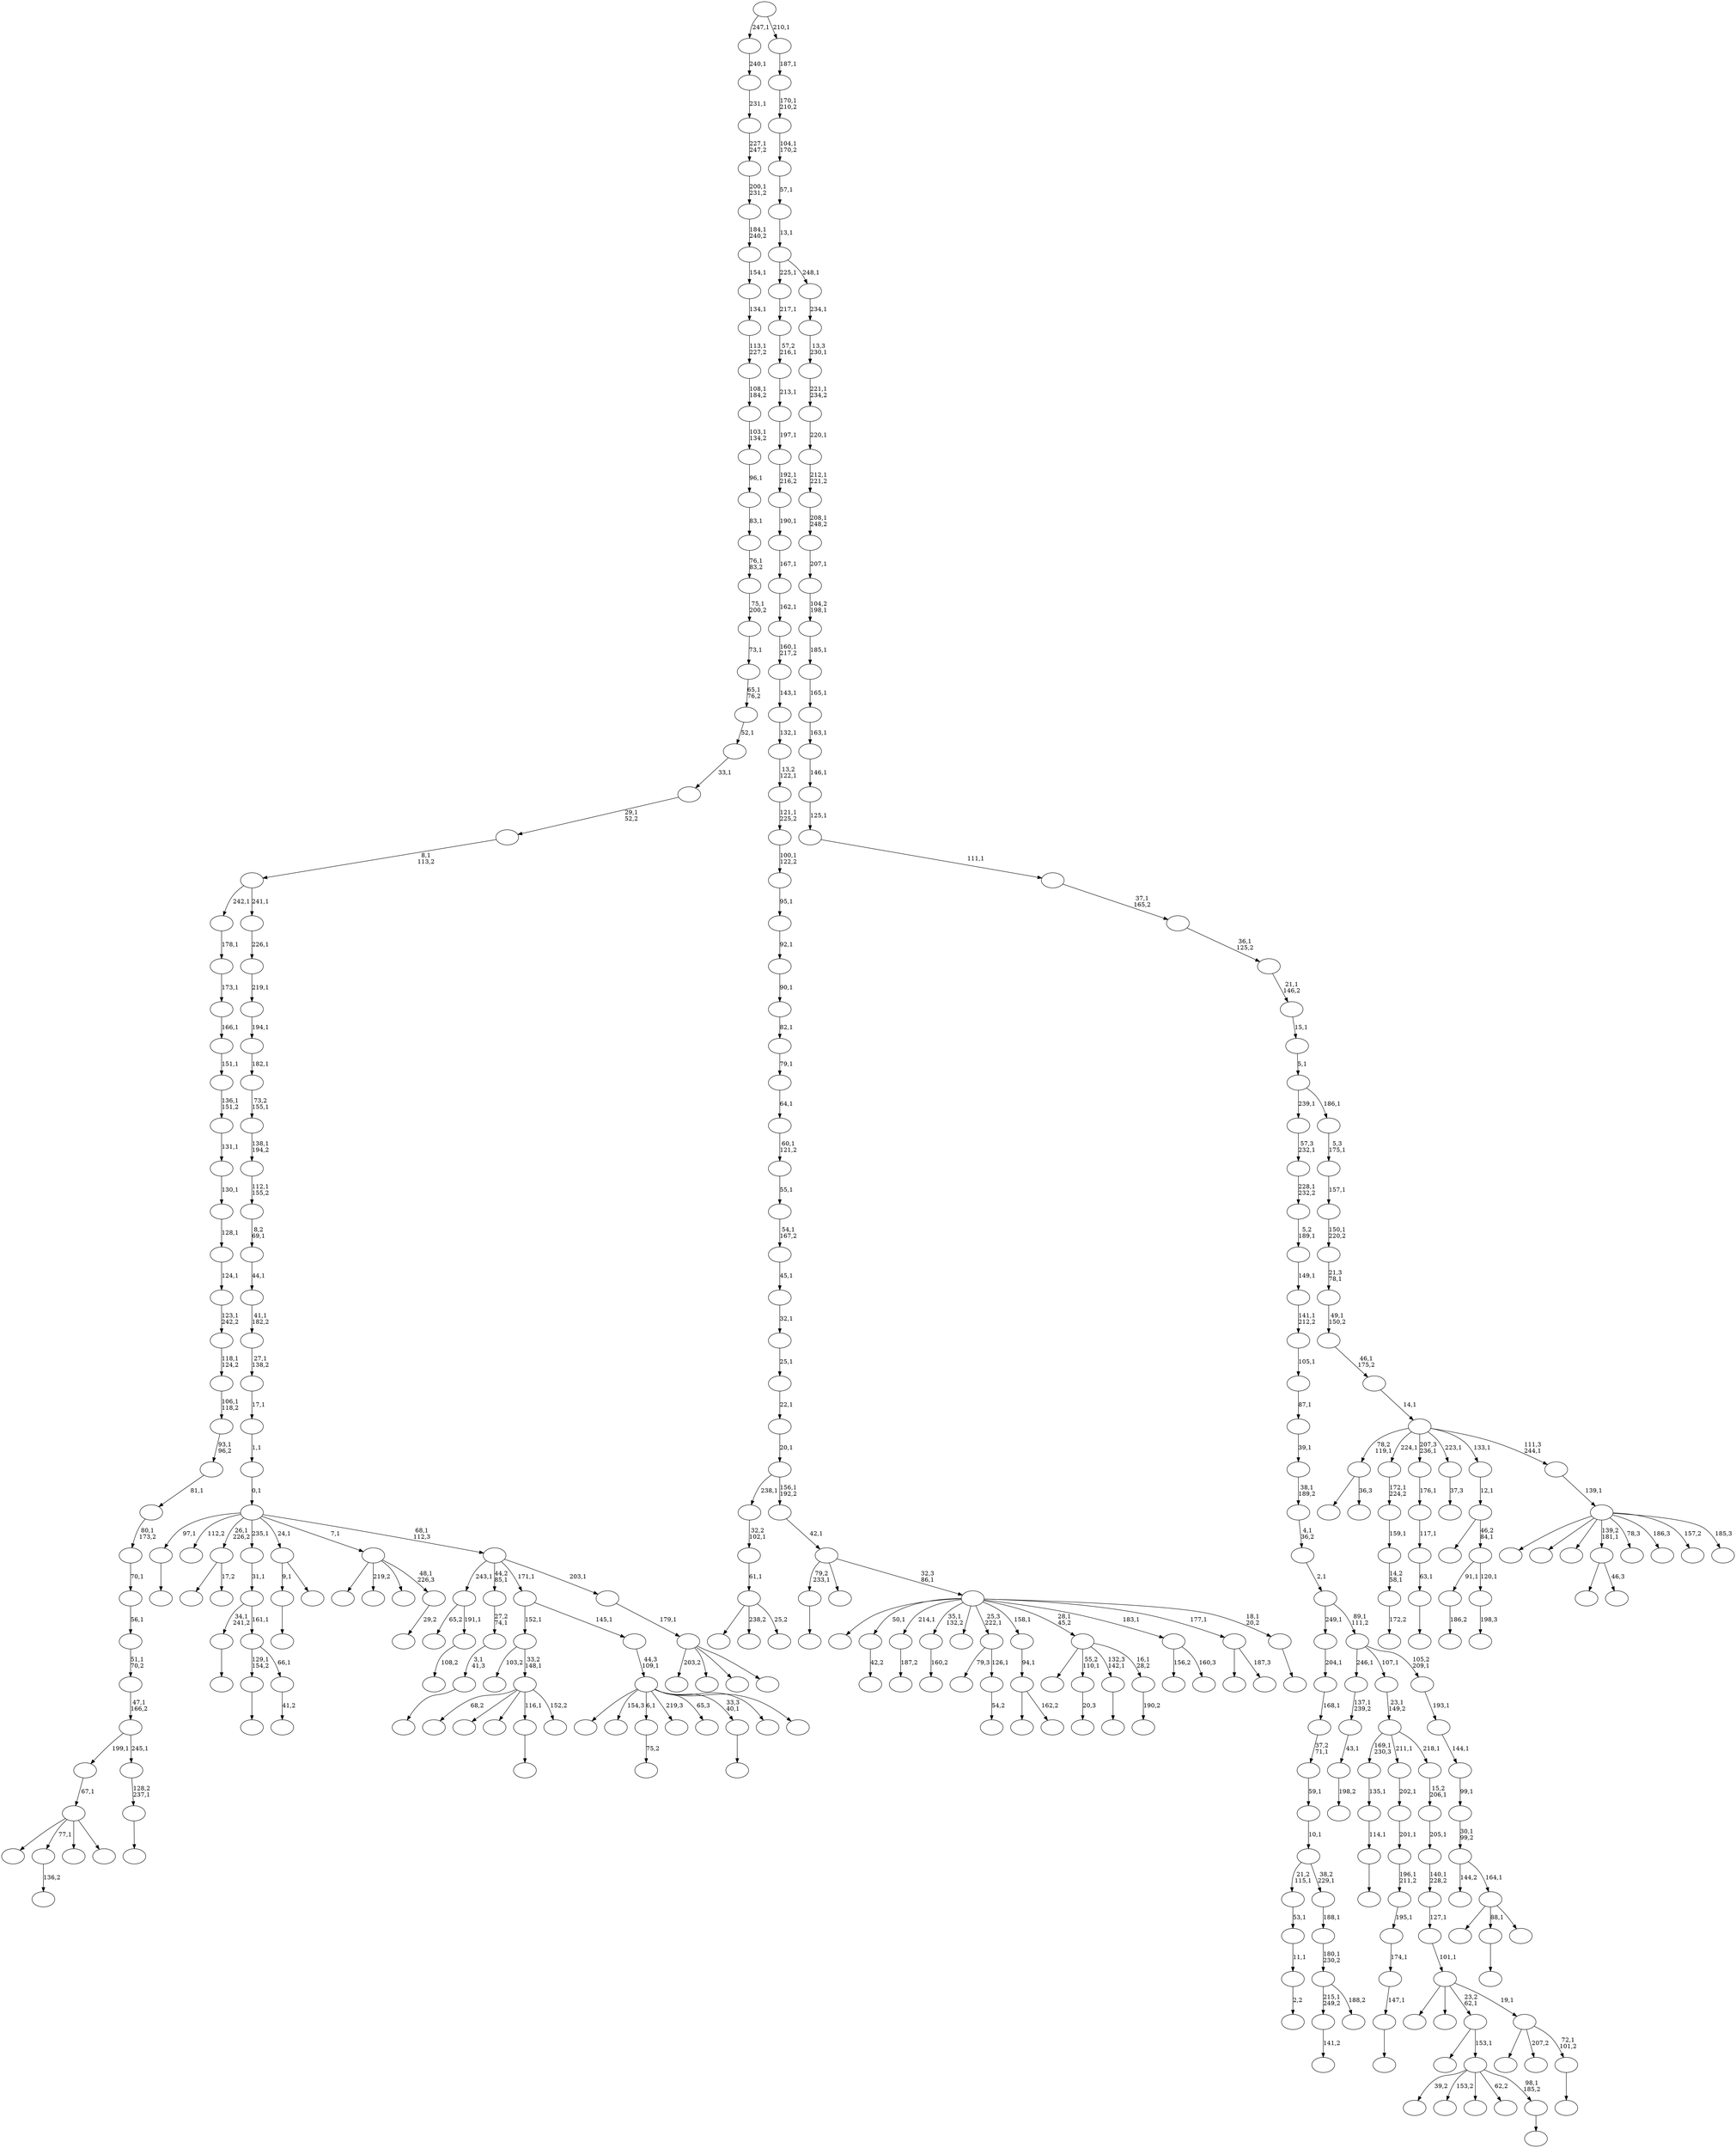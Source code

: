 digraph T {
	350 [label=""]
	349 [label=""]
	348 [label=""]
	347 [label=""]
	346 [label=""]
	345 [label=""]
	344 [label=""]
	343 [label=""]
	342 [label=""]
	341 [label=""]
	340 [label=""]
	339 [label=""]
	338 [label=""]
	337 [label=""]
	336 [label=""]
	335 [label=""]
	334 [label=""]
	333 [label=""]
	332 [label=""]
	331 [label=""]
	330 [label=""]
	329 [label=""]
	328 [label=""]
	327 [label=""]
	326 [label=""]
	325 [label=""]
	324 [label=""]
	323 [label=""]
	322 [label=""]
	321 [label=""]
	320 [label=""]
	319 [label=""]
	318 [label=""]
	317 [label=""]
	316 [label=""]
	315 [label=""]
	314 [label=""]
	313 [label=""]
	312 [label=""]
	311 [label=""]
	310 [label=""]
	309 [label=""]
	308 [label=""]
	307 [label=""]
	306 [label=""]
	305 [label=""]
	304 [label=""]
	303 [label=""]
	302 [label=""]
	301 [label=""]
	300 [label=""]
	299 [label=""]
	298 [label=""]
	297 [label=""]
	296 [label=""]
	295 [label=""]
	294 [label=""]
	293 [label=""]
	292 [label=""]
	291 [label=""]
	290 [label=""]
	289 [label=""]
	288 [label=""]
	287 [label=""]
	286 [label=""]
	285 [label=""]
	284 [label=""]
	283 [label=""]
	282 [label=""]
	281 [label=""]
	280 [label=""]
	279 [label=""]
	278 [label=""]
	277 [label=""]
	276 [label=""]
	275 [label=""]
	274 [label=""]
	273 [label=""]
	272 [label=""]
	271 [label=""]
	270 [label=""]
	269 [label=""]
	268 [label=""]
	267 [label=""]
	266 [label=""]
	265 [label=""]
	264 [label=""]
	263 [label=""]
	262 [label=""]
	261 [label=""]
	260 [label=""]
	259 [label=""]
	258 [label=""]
	257 [label=""]
	256 [label=""]
	255 [label=""]
	254 [label=""]
	253 [label=""]
	252 [label=""]
	251 [label=""]
	250 [label=""]
	249 [label=""]
	248 [label=""]
	247 [label=""]
	246 [label=""]
	245 [label=""]
	244 [label=""]
	243 [label=""]
	242 [label=""]
	241 [label=""]
	240 [label=""]
	239 [label=""]
	238 [label=""]
	237 [label=""]
	236 [label=""]
	235 [label=""]
	234 [label=""]
	233 [label=""]
	232 [label=""]
	231 [label=""]
	230 [label=""]
	229 [label=""]
	228 [label=""]
	227 [label=""]
	226 [label=""]
	225 [label=""]
	224 [label=""]
	223 [label=""]
	222 [label=""]
	221 [label=""]
	220 [label=""]
	219 [label=""]
	218 [label=""]
	217 [label=""]
	216 [label=""]
	215 [label=""]
	214 [label=""]
	213 [label=""]
	212 [label=""]
	211 [label=""]
	210 [label=""]
	209 [label=""]
	208 [label=""]
	207 [label=""]
	206 [label=""]
	205 [label=""]
	204 [label=""]
	203 [label=""]
	202 [label=""]
	201 [label=""]
	200 [label=""]
	199 [label=""]
	198 [label=""]
	197 [label=""]
	196 [label=""]
	195 [label=""]
	194 [label=""]
	193 [label=""]
	192 [label=""]
	191 [label=""]
	190 [label=""]
	189 [label=""]
	188 [label=""]
	187 [label=""]
	186 [label=""]
	185 [label=""]
	184 [label=""]
	183 [label=""]
	182 [label=""]
	181 [label=""]
	180 [label=""]
	179 [label=""]
	178 [label=""]
	177 [label=""]
	176 [label=""]
	175 [label=""]
	174 [label=""]
	173 [label=""]
	172 [label=""]
	171 [label=""]
	170 [label=""]
	169 [label=""]
	168 [label=""]
	167 [label=""]
	166 [label=""]
	165 [label=""]
	164 [label=""]
	163 [label=""]
	162 [label=""]
	161 [label=""]
	160 [label=""]
	159 [label=""]
	158 [label=""]
	157 [label=""]
	156 [label=""]
	155 [label=""]
	154 [label=""]
	153 [label=""]
	152 [label=""]
	151 [label=""]
	150 [label=""]
	149 [label=""]
	148 [label=""]
	147 [label=""]
	146 [label=""]
	145 [label=""]
	144 [label=""]
	143 [label=""]
	142 [label=""]
	141 [label=""]
	140 [label=""]
	139 [label=""]
	138 [label=""]
	137 [label=""]
	136 [label=""]
	135 [label=""]
	134 [label=""]
	133 [label=""]
	132 [label=""]
	131 [label=""]
	130 [label=""]
	129 [label=""]
	128 [label=""]
	127 [label=""]
	126 [label=""]
	125 [label=""]
	124 [label=""]
	123 [label=""]
	122 [label=""]
	121 [label=""]
	120 [label=""]
	119 [label=""]
	118 [label=""]
	117 [label=""]
	116 [label=""]
	115 [label=""]
	114 [label=""]
	113 [label=""]
	112 [label=""]
	111 [label=""]
	110 [label=""]
	109 [label=""]
	108 [label=""]
	107 [label=""]
	106 [label=""]
	105 [label=""]
	104 [label=""]
	103 [label=""]
	102 [label=""]
	101 [label=""]
	100 [label=""]
	99 [label=""]
	98 [label=""]
	97 [label=""]
	96 [label=""]
	95 [label=""]
	94 [label=""]
	93 [label=""]
	92 [label=""]
	91 [label=""]
	90 [label=""]
	89 [label=""]
	88 [label=""]
	87 [label=""]
	86 [label=""]
	85 [label=""]
	84 [label=""]
	83 [label=""]
	82 [label=""]
	81 [label=""]
	80 [label=""]
	79 [label=""]
	78 [label=""]
	77 [label=""]
	76 [label=""]
	75 [label=""]
	74 [label=""]
	73 [label=""]
	72 [label=""]
	71 [label=""]
	70 [label=""]
	69 [label=""]
	68 [label=""]
	67 [label=""]
	66 [label=""]
	65 [label=""]
	64 [label=""]
	63 [label=""]
	62 [label=""]
	61 [label=""]
	60 [label=""]
	59 [label=""]
	58 [label=""]
	57 [label=""]
	56 [label=""]
	55 [label=""]
	54 [label=""]
	53 [label=""]
	52 [label=""]
	51 [label=""]
	50 [label=""]
	49 [label=""]
	48 [label=""]
	47 [label=""]
	46 [label=""]
	45 [label=""]
	44 [label=""]
	43 [label=""]
	42 [label=""]
	41 [label=""]
	40 [label=""]
	39 [label=""]
	38 [label=""]
	37 [label=""]
	36 [label=""]
	35 [label=""]
	34 [label=""]
	33 [label=""]
	32 [label=""]
	31 [label=""]
	30 [label=""]
	29 [label=""]
	28 [label=""]
	27 [label=""]
	26 [label=""]
	25 [label=""]
	24 [label=""]
	23 [label=""]
	22 [label=""]
	21 [label=""]
	20 [label=""]
	19 [label=""]
	18 [label=""]
	17 [label=""]
	16 [label=""]
	15 [label=""]
	14 [label=""]
	13 [label=""]
	12 [label=""]
	11 [label=""]
	10 [label=""]
	9 [label=""]
	8 [label=""]
	7 [label=""]
	6 [label=""]
	5 [label=""]
	4 [label=""]
	3 [label=""]
	2 [label=""]
	1 [label=""]
	0 [label=""]
	346 -> 347 [label="186,2"]
	342 -> 343 [label=""]
	335 -> 336 [label=""]
	332 -> 333 [label="42,2"]
	324 -> 330 [label=""]
	324 -> 325 [label="36,3"]
	322 -> 323 [label=""]
	317 -> 318 [label=""]
	315 -> 316 [label="2,2"]
	314 -> 315 [label="11,1"]
	313 -> 314 [label="53,1"]
	311 -> 312 [label=""]
	310 -> 311 [label="114,1"]
	309 -> 310 [label="135,1"]
	307 -> 308 [label="136,2"]
	305 -> 306 [label=""]
	304 -> 305 [label="147,1"]
	303 -> 304 [label="174,1"]
	302 -> 303 [label="195,1"]
	301 -> 302 [label="196,1\n211,2"]
	300 -> 301 [label="201,1"]
	299 -> 300 [label="202,1"]
	296 -> 297 [label="187,2"]
	294 -> 295 [label="160,2"]
	292 -> 293 [label="172,2"]
	291 -> 292 [label="14,2\n58,1"]
	290 -> 291 [label="159,1"]
	289 -> 290 [label="172,1\n224,2"]
	287 -> 288 [label=""]
	286 -> 287 [label="63,1"]
	285 -> 286 [label="117,1"]
	284 -> 285 [label="176,1"]
	282 -> 283 [label="20,3"]
	276 -> 277 [label=""]
	274 -> 275 [label="54,2"]
	273 -> 350 [label="79,3"]
	273 -> 274 [label="126,1"]
	271 -> 272 [label=""]
	267 -> 268 [label="37,3"]
	264 -> 319 [label=""]
	264 -> 265 [label="162,2"]
	263 -> 264 [label="94,1"]
	261 -> 262 [label="190,2"]
	260 -> 349 [label=""]
	260 -> 282 [label="55,2\n110,1"]
	260 -> 276 [label="132,3\n142,1"]
	260 -> 261 [label="16,1\n28,2"]
	257 -> 328 [label=""]
	257 -> 258 [label="17,2"]
	253 -> 329 [label="156,2"]
	253 -> 254 [label="160,3"]
	251 -> 252 [label="75,2"]
	248 -> 249 [label="198,2"]
	247 -> 248 [label="43,1"]
	246 -> 247 [label="137,1\n239,2"]
	244 -> 326 [label=""]
	244 -> 245 [label="187,3"]
	240 -> 241 [label="41,2"]
	239 -> 342 [label="129,1\n154,2"]
	239 -> 240 [label="66,1"]
	238 -> 322 [label="34,1\n241,2"]
	238 -> 239 [label="161,1"]
	237 -> 238 [label="31,1"]
	235 -> 236 [label="108,2"]
	234 -> 339 [label="65,2"]
	234 -> 235 [label="191,1"]
	232 -> 271 [label="9,1"]
	232 -> 233 [label=""]
	227 -> 228 [label=""]
	226 -> 341 [label="39,2"]
	226 -> 298 [label="153,2"]
	226 -> 270 [label=""]
	226 -> 250 [label="62,2"]
	226 -> 227 [label="98,1\n185,2"]
	225 -> 269 [label=""]
	225 -> 226 [label="153,1"]
	222 -> 281 [label=""]
	222 -> 266 [label="238,2"]
	222 -> 223 [label="25,2"]
	221 -> 222 [label="61,1"]
	220 -> 221 [label="32,2\n102,1"]
	218 -> 219 [label=""]
	217 -> 218 [label="3,1\n41,3"]
	216 -> 217 [label="27,2\n74,1"]
	208 -> 209 [label=""]
	206 -> 210 [label=""]
	206 -> 207 [label="46,3"]
	204 -> 205 [label=""]
	203 -> 345 [label=""]
	203 -> 215 [label="207,2"]
	203 -> 204 [label="72,1\n101,2"]
	202 -> 334 [label=""]
	202 -> 243 [label=""]
	202 -> 225 [label="23,2\n62,1"]
	202 -> 203 [label="19,1"]
	201 -> 202 [label="101,1"]
	200 -> 201 [label="127,1"]
	199 -> 200 [label="140,1\n228,2"]
	198 -> 199 [label="205,1"]
	197 -> 198 [label="15,2\n206,1"]
	196 -> 309 [label="169,1\n230,3"]
	196 -> 299 [label="211,1"]
	196 -> 197 [label="218,1"]
	195 -> 196 [label="23,1\n149,2"]
	193 -> 194 [label="29,2"]
	192 -> 327 [label=""]
	192 -> 224 [label="219,2"]
	192 -> 213 [label=""]
	192 -> 193 [label="48,1\n226,3"]
	190 -> 321 [label=""]
	190 -> 307 [label="77,1"]
	190 -> 214 [label=""]
	190 -> 191 [label=""]
	189 -> 190 [label="67,1"]
	187 -> 188 [label=""]
	186 -> 187 [label="128,2\n237,1"]
	185 -> 189 [label="199,1"]
	185 -> 186 [label="245,1"]
	184 -> 185 [label="47,1\n166,2"]
	183 -> 184 [label="51,1\n70,2"]
	182 -> 183 [label="56,1"]
	181 -> 182 [label="70,1"]
	180 -> 181 [label="80,1\n173,2"]
	179 -> 180 [label="81,1"]
	178 -> 179 [label="93,1\n96,2"]
	177 -> 178 [label="106,1\n118,2"]
	176 -> 177 [label="118,1\n124,2"]
	175 -> 176 [label="123,1\n242,2"]
	174 -> 175 [label="124,1"]
	173 -> 174 [label="128,1"]
	172 -> 173 [label="130,1"]
	171 -> 172 [label="131,1"]
	170 -> 171 [label="136,1\n151,2"]
	169 -> 170 [label="151,1"]
	168 -> 169 [label="166,1"]
	167 -> 168 [label="173,1"]
	166 -> 167 [label="178,1"]
	163 -> 164 [label=""]
	161 -> 162 [label="141,2"]
	157 -> 158 [label="198,3"]
	156 -> 346 [label="91,1"]
	156 -> 157 [label="120,1"]
	155 -> 337 [label=""]
	155 -> 156 [label="46,2\n84,1"]
	154 -> 155 [label="12,1"]
	150 -> 161 [label="215,1\n249,2"]
	150 -> 151 [label="188,2"]
	149 -> 150 [label="180,1\n230,2"]
	148 -> 149 [label="188,1"]
	147 -> 313 [label="21,2\n115,1"]
	147 -> 148 [label="38,2\n229,1"]
	146 -> 147 [label="10,1"]
	145 -> 146 [label="59,1"]
	144 -> 145 [label="37,2\n71,1"]
	143 -> 144 [label="168,1"]
	142 -> 143 [label="204,1"]
	140 -> 320 [label="68,2"]
	140 -> 256 [label=""]
	140 -> 255 [label=""]
	140 -> 163 [label="116,1"]
	140 -> 141 [label="152,2"]
	139 -> 211 [label="103,2"]
	139 -> 140 [label="33,2\n148,1"]
	136 -> 137 [label=""]
	134 -> 165 [label=""]
	134 -> 136 [label="88,1"]
	134 -> 135 [label=""]
	133 -> 229 [label="144,2"]
	133 -> 134 [label="164,1"]
	132 -> 133 [label="30,1\n99,2"]
	131 -> 132 [label="99,1"]
	130 -> 131 [label="144,1"]
	129 -> 130 [label="193,1"]
	128 -> 246 [label="246,1"]
	128 -> 195 [label="107,1"]
	128 -> 129 [label="105,2\n209,1"]
	127 -> 142 [label="249,1"]
	127 -> 128 [label="89,1\n111,2"]
	126 -> 127 [label="2,1"]
	125 -> 126 [label="4,1\n36,2"]
	124 -> 125 [label="38,1\n189,2"]
	123 -> 124 [label="39,1"]
	122 -> 123 [label="87,1"]
	121 -> 122 [label="105,1"]
	120 -> 121 [label="141,1\n212,2"]
	119 -> 120 [label="149,1"]
	118 -> 119 [label="5,2\n189,1"]
	117 -> 118 [label="228,1\n232,2"]
	116 -> 117 [label="57,3\n232,1"]
	114 -> 344 [label=""]
	114 -> 280 [label="154,3"]
	114 -> 251 [label="6,1"]
	114 -> 242 [label="219,3"]
	114 -> 231 [label="65,3"]
	114 -> 208 [label="33,3\n40,1"]
	114 -> 138 [label=""]
	114 -> 115 [label=""]
	113 -> 114 [label="44,3\n109,1"]
	112 -> 139 [label="152,1"]
	112 -> 113 [label="145,1"]
	110 -> 348 [label="203,2"]
	110 -> 279 [label=""]
	110 -> 153 [label=""]
	110 -> 111 [label=""]
	109 -> 110 [label="179,1"]
	108 -> 234 [label="243,1"]
	108 -> 216 [label="44,2\n85,1"]
	108 -> 112 [label="171,1"]
	108 -> 109 [label="203,1"]
	107 -> 317 [label="97,1"]
	107 -> 259 [label="112,2"]
	107 -> 257 [label="26,1\n226,2"]
	107 -> 237 [label="235,1"]
	107 -> 232 [label="24,1"]
	107 -> 192 [label="7,1"]
	107 -> 108 [label="68,1\n112,3"]
	106 -> 107 [label="0,1"]
	105 -> 106 [label="1,1"]
	104 -> 105 [label="17,1"]
	103 -> 104 [label="27,1\n138,2"]
	102 -> 103 [label="41,1\n182,2"]
	101 -> 102 [label="44,1"]
	100 -> 101 [label="8,2\n69,1"]
	99 -> 100 [label="112,1\n155,2"]
	98 -> 99 [label="138,1\n194,2"]
	97 -> 98 [label="73,2\n155,1"]
	96 -> 97 [label="182,1"]
	95 -> 96 [label="194,1"]
	94 -> 95 [label="219,1"]
	93 -> 94 [label="226,1"]
	92 -> 166 [label="242,1"]
	92 -> 93 [label="241,1"]
	91 -> 92 [label="8,1\n113,2"]
	90 -> 91 [label="29,1\n52,2"]
	89 -> 90 [label="33,1"]
	88 -> 89 [label="52,1"]
	87 -> 88 [label="65,1\n76,2"]
	86 -> 87 [label="73,1"]
	85 -> 86 [label="75,1\n200,2"]
	84 -> 85 [label="76,1\n83,2"]
	83 -> 84 [label="83,1"]
	82 -> 83 [label="96,1"]
	81 -> 82 [label="103,1\n134,2"]
	80 -> 81 [label="108,1\n184,2"]
	79 -> 80 [label="113,1\n227,2"]
	78 -> 79 [label="134,1"]
	77 -> 78 [label="154,1"]
	76 -> 77 [label="184,1\n240,2"]
	75 -> 76 [label="200,1\n231,2"]
	74 -> 75 [label="227,1\n247,2"]
	73 -> 74 [label="231,1"]
	72 -> 73 [label="240,1"]
	70 -> 71 [label=""]
	69 -> 338 [label=""]
	69 -> 332 [label="50,1"]
	69 -> 296 [label="214,1"]
	69 -> 294 [label="35,1\n132,2"]
	69 -> 278 [label=""]
	69 -> 273 [label="25,3\n222,1"]
	69 -> 263 [label="158,1"]
	69 -> 260 [label="28,1\n45,2"]
	69 -> 253 [label="183,1"]
	69 -> 244 [label="177,1"]
	69 -> 70 [label="18,1\n20,2"]
	68 -> 335 [label="79,2\n233,1"]
	68 -> 331 [label=""]
	68 -> 69 [label="32,3\n86,1"]
	67 -> 68 [label="42,1"]
	66 -> 220 [label="238,1"]
	66 -> 67 [label="156,1\n192,2"]
	65 -> 66 [label="20,1"]
	64 -> 65 [label="22,1"]
	63 -> 64 [label="25,1"]
	62 -> 63 [label="32,1"]
	61 -> 62 [label="45,1"]
	60 -> 61 [label="54,1\n167,2"]
	59 -> 60 [label="55,1"]
	58 -> 59 [label="60,1\n121,2"]
	57 -> 58 [label="64,1"]
	56 -> 57 [label="79,1"]
	55 -> 56 [label="82,1"]
	54 -> 55 [label="90,1"]
	53 -> 54 [label="92,1"]
	52 -> 53 [label="95,1"]
	51 -> 52 [label="100,1\n122,2"]
	50 -> 51 [label="121,1\n225,2"]
	49 -> 50 [label="13,2\n122,1"]
	48 -> 49 [label="132,1"]
	47 -> 48 [label="143,1"]
	46 -> 47 [label="160,1\n217,2"]
	45 -> 46 [label="162,1"]
	44 -> 45 [label="167,1"]
	43 -> 44 [label="190,1"]
	42 -> 43 [label="192,1\n216,2"]
	41 -> 42 [label="197,1"]
	40 -> 41 [label="213,1"]
	39 -> 40 [label="57,2\n216,1"]
	38 -> 39 [label="217,1"]
	36 -> 340 [label=""]
	36 -> 230 [label=""]
	36 -> 212 [label=""]
	36 -> 206 [label="139,2\n181,1"]
	36 -> 160 [label="78,3"]
	36 -> 159 [label="186,3"]
	36 -> 152 [label="157,2"]
	36 -> 37 [label="185,3"]
	35 -> 36 [label="139,1"]
	34 -> 324 [label="78,2\n119,1"]
	34 -> 289 [label="224,1"]
	34 -> 284 [label="207,3\n236,1"]
	34 -> 267 [label="223,1"]
	34 -> 154 [label="133,1"]
	34 -> 35 [label="111,3\n244,1"]
	33 -> 34 [label="14,1"]
	32 -> 33 [label="46,1\n175,2"]
	31 -> 32 [label="49,1\n150,2"]
	30 -> 31 [label="21,3\n78,1"]
	29 -> 30 [label="150,1\n220,2"]
	28 -> 29 [label="157,1"]
	27 -> 28 [label="5,3\n175,1"]
	26 -> 116 [label="239,1"]
	26 -> 27 [label="186,1"]
	25 -> 26 [label="5,1"]
	24 -> 25 [label="15,1"]
	23 -> 24 [label="21,1\n146,2"]
	22 -> 23 [label="36,1\n125,2"]
	21 -> 22 [label="37,1\n165,2"]
	20 -> 21 [label="111,1"]
	19 -> 20 [label="125,1"]
	18 -> 19 [label="146,1"]
	17 -> 18 [label="163,1"]
	16 -> 17 [label="165,1"]
	15 -> 16 [label="185,1"]
	14 -> 15 [label="104,2\n198,1"]
	13 -> 14 [label="207,1"]
	12 -> 13 [label="208,1\n248,2"]
	11 -> 12 [label="212,1\n221,2"]
	10 -> 11 [label="220,1"]
	9 -> 10 [label="221,1\n234,2"]
	8 -> 9 [label="13,3\n230,1"]
	7 -> 8 [label="234,1"]
	6 -> 38 [label="225,1"]
	6 -> 7 [label="248,1"]
	5 -> 6 [label="13,1"]
	4 -> 5 [label="57,1"]
	3 -> 4 [label="104,1\n170,2"]
	2 -> 3 [label="170,1\n210,2"]
	1 -> 2 [label="187,1"]
	0 -> 72 [label="247,1"]
	0 -> 1 [label="210,1"]
}
